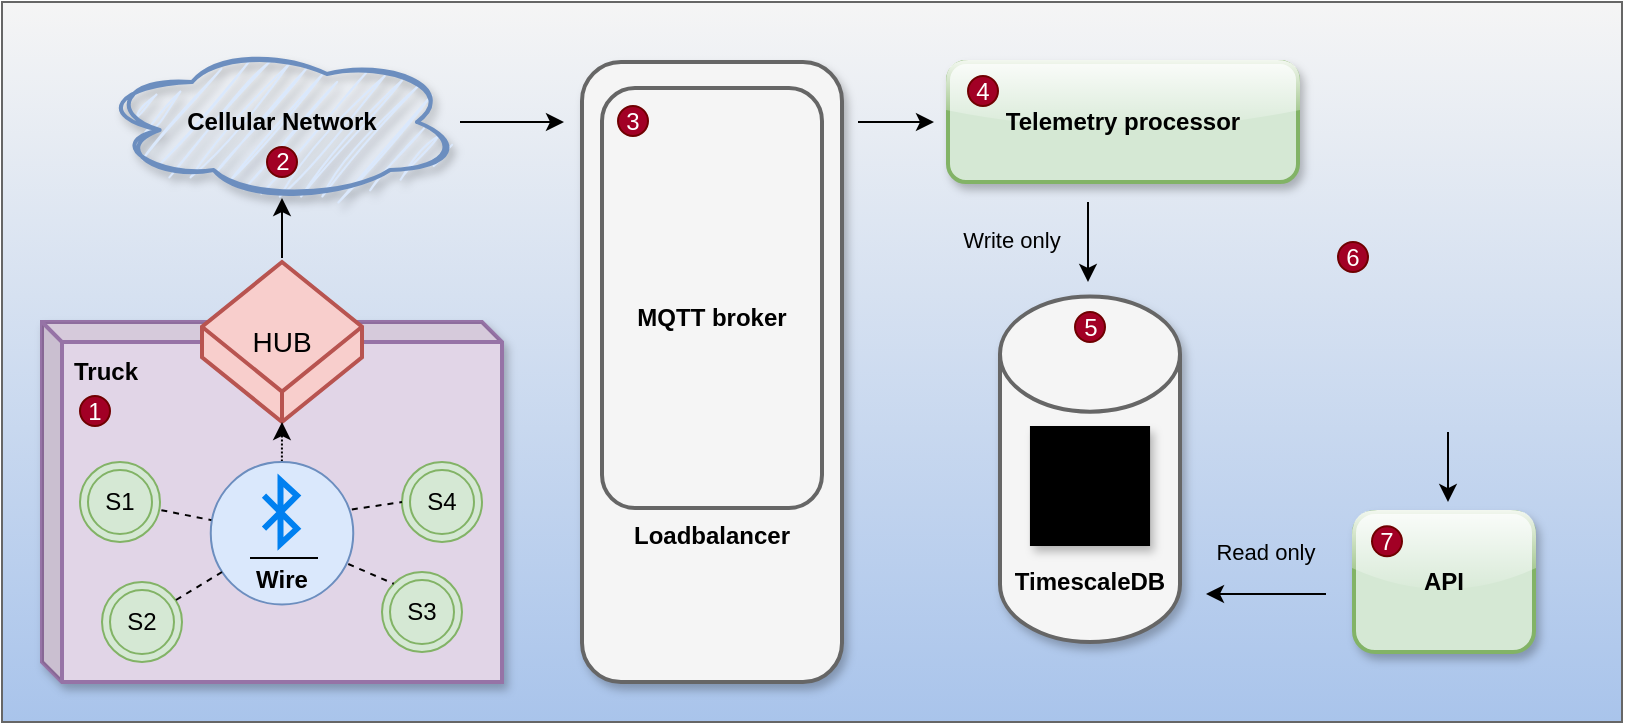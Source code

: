 <mxfile version="26.0.9">
  <diagram name="Page-1" id="uBY5X1ftYdGCFz1HDbat">
    <mxGraphModel dx="979" dy="571" grid="1" gridSize="10" guides="1" tooltips="1" connect="1" arrows="1" fold="1" page="1" pageScale="1" pageWidth="850" pageHeight="1100" math="0" shadow="0">
      <root>
        <mxCell id="0" />
        <mxCell id="1" parent="0" />
        <mxCell id="vCTVjtV-3S6ESFrwaxW1-77" value="" style="rounded=0;whiteSpace=wrap;html=1;fillColor=#f5f5f5;strokeColor=#666666;fontColor=#333333;gradientColor=#A9C4EB;" parent="1" vertex="1">
          <mxGeometry x="80" width="810" height="360" as="geometry" />
        </mxCell>
        <mxCell id="WNqD-L0cePo3uBh-NXT3-14" value="" style="rounded=1;whiteSpace=wrap;html=1;fillColor=#f5f5f5;strokeColor=#666666;fontColor=#333333;glass=0;shadow=1;strokeWidth=2;" parent="1" vertex="1">
          <mxGeometry x="370" y="30" width="130" height="310" as="geometry" />
        </mxCell>
        <mxCell id="vCTVjtV-3S6ESFrwaxW1-58" value="" style="strokeWidth=2;html=1;shape=mxgraph.flowchart.database;whiteSpace=wrap;fillColor=#f5f5f5;strokeColor=#666666;fontColor=#333333;shadow=1;gradientColor=none;" parent="1" vertex="1">
          <mxGeometry x="579" y="147.25" width="90" height="172.75" as="geometry" />
        </mxCell>
        <mxCell id="vCTVjtV-3S6ESFrwaxW1-27" value="" style="rounded=1;whiteSpace=wrap;html=1;fillColor=#f5f5f5;strokeColor=#666666;fontColor=#333333;glass=0;shadow=0;strokeWidth=2;" parent="1" vertex="1">
          <mxGeometry x="380" y="43" width="110" height="210" as="geometry" />
        </mxCell>
        <mxCell id="vCTVjtV-3S6ESFrwaxW1-2" value="" style="shape=cube;whiteSpace=wrap;html=1;boundedLbl=1;backgroundOutline=1;darkOpacity=0.05;darkOpacity2=0.1;size=10;strokeWidth=2;fillColor=#e1d5e7;strokeColor=#9673a6;shadow=1;" parent="1" vertex="1">
          <mxGeometry x="100" y="160" width="230" height="180" as="geometry" />
        </mxCell>
        <mxCell id="vCTVjtV-3S6ESFrwaxW1-3" value="&lt;font style=&quot;font-size: 14px;&quot;&gt;HUB&lt;/font&gt;" style="html=1;whiteSpace=wrap;shape=isoCube2;backgroundOutline=1;isoAngle=24.5;strokeWidth=2;fillColor=#f8cecc;strokeColor=#b85450;" parent="1" vertex="1">
          <mxGeometry x="180" y="130" width="80" height="80" as="geometry" />
        </mxCell>
        <mxCell id="vCTVjtV-3S6ESFrwaxW1-4" value="&lt;b&gt;Truck&lt;/b&gt;" style="text;strokeColor=none;fillColor=none;align=left;verticalAlign=middle;spacingLeft=4;spacingRight=4;overflow=hidden;points=[[0,0.5],[1,0.5]];portConstraint=eastwest;rotatable=0;whiteSpace=wrap;html=1;" parent="1" vertex="1">
          <mxGeometry x="110" y="170" width="80" height="30" as="geometry" />
        </mxCell>
        <mxCell id="vCTVjtV-3S6ESFrwaxW1-5" value="S2" style="ellipse;shape=doubleEllipse;whiteSpace=wrap;html=1;aspect=fixed;fillColor=#d5e8d4;strokeColor=#82b366;" parent="1" vertex="1">
          <mxGeometry x="130" y="290" width="40" height="40" as="geometry" />
        </mxCell>
        <mxCell id="vCTVjtV-3S6ESFrwaxW1-6" value="S4" style="ellipse;shape=doubleEllipse;whiteSpace=wrap;html=1;aspect=fixed;fillColor=#d5e8d4;strokeColor=#82b366;gradientColor=none;" parent="1" vertex="1">
          <mxGeometry x="280" y="230.0" width="40" height="40" as="geometry" />
        </mxCell>
        <mxCell id="vCTVjtV-3S6ESFrwaxW1-7" value="S3" style="ellipse;shape=doubleEllipse;whiteSpace=wrap;html=1;aspect=fixed;fillColor=#d5e8d4;strokeColor=#82b366;" parent="1" vertex="1">
          <mxGeometry x="270" y="285.01" width="40" height="40" as="geometry" />
        </mxCell>
        <mxCell id="vCTVjtV-3S6ESFrwaxW1-8" value="S1" style="ellipse;shape=doubleEllipse;whiteSpace=wrap;html=1;aspect=fixed;fillColor=#d5e8d4;strokeColor=#82b366;" parent="1" vertex="1">
          <mxGeometry x="119" y="230" width="40" height="40" as="geometry" />
        </mxCell>
        <mxCell id="vCTVjtV-3S6ESFrwaxW1-45" style="edgeStyle=orthogonalEdgeStyle;rounded=0;orthogonalLoop=1;jettySize=auto;html=1;" parent="1" edge="1">
          <mxGeometry relative="1" as="geometry">
            <mxPoint x="361" y="60" as="targetPoint" />
            <mxPoint x="309" y="60" as="sourcePoint" />
          </mxGeometry>
        </mxCell>
        <mxCell id="vCTVjtV-3S6ESFrwaxW1-16" value="&lt;b&gt;Cellular Network&lt;/b&gt;" style="ellipse;shape=cloud;whiteSpace=wrap;html=1;fillColor=#dae8fc;strokeColor=#6c8ebf;strokeWidth=2;shadow=1;sketch=1;curveFitting=1;jiggle=2;" parent="1" vertex="1">
          <mxGeometry x="130" y="20" width="180" height="80" as="geometry" />
        </mxCell>
        <mxCell id="vCTVjtV-3S6ESFrwaxW1-19" value="" style="shape=image;verticalLabelPosition=bottom;labelBackgroundColor=default;verticalAlign=top;aspect=fixed;imageAspect=0;image=https://azukaar.github.io/cosmos-servapps-official/servapps/EMQX/icon.png;shadow=1;" parent="1" vertex="1">
          <mxGeometry x="390" y="53" width="90" height="90" as="geometry" />
        </mxCell>
        <mxCell id="vCTVjtV-3S6ESFrwaxW1-26" value="&lt;b&gt;MQTT broker&lt;/b&gt;" style="text;html=1;align=center;verticalAlign=middle;whiteSpace=wrap;rounded=0;" parent="1" vertex="1">
          <mxGeometry x="395" y="143" width="80" height="30" as="geometry" />
        </mxCell>
        <mxCell id="vCTVjtV-3S6ESFrwaxW1-30" value="" style="shape=image;verticalLabelPosition=bottom;labelBackgroundColor=default;verticalAlign=top;aspect=fixed;imageAspect=0;image=https://cdn.iconscout.com/icon/premium/png-256-thumb/cluster-2013815-1701096.png;shadow=0;" parent="1" vertex="1">
          <mxGeometry x="405" y="173" width="60" height="60" as="geometry" />
        </mxCell>
        <mxCell id="vCTVjtV-3S6ESFrwaxW1-32" value="" style="endArrow=classic;html=1;rounded=0;dashed=1;dashPattern=1 1;" parent="1" edge="1">
          <mxGeometry width="50" height="50" relative="1" as="geometry">
            <mxPoint x="219.89" y="253.75" as="sourcePoint" />
            <mxPoint x="220" y="210" as="targetPoint" />
          </mxGeometry>
        </mxCell>
        <mxCell id="vCTVjtV-3S6ESFrwaxW1-40" value="" style="ellipse;whiteSpace=wrap;html=1;aspect=fixed;fillColor=#dae8fc;strokeColor=#6c8ebf;" parent="1" vertex="1">
          <mxGeometry x="184.38" y="230.0" width="71.25" height="71.25" as="geometry" />
        </mxCell>
        <mxCell id="vCTVjtV-3S6ESFrwaxW1-15" value="" style="html=1;verticalLabelPosition=bottom;align=center;labelBackgroundColor=#ffffff;verticalAlign=top;strokeWidth=3;strokeColor=#0080F0;shadow=0;dashed=0;shape=mxgraph.ios7.icons.bluetooth;pointerEvents=1" parent="1" vertex="1">
          <mxGeometry x="211" y="239.15" width="16.5" height="31.85" as="geometry" />
        </mxCell>
        <mxCell id="vCTVjtV-3S6ESFrwaxW1-43" style="edgeStyle=orthogonalEdgeStyle;rounded=0;orthogonalLoop=1;jettySize=auto;html=1;" parent="1" edge="1">
          <mxGeometry relative="1" as="geometry">
            <mxPoint x="220" y="128" as="sourcePoint" />
            <mxPoint x="220" y="98" as="targetPoint" />
          </mxGeometry>
        </mxCell>
        <mxCell id="vCTVjtV-3S6ESFrwaxW1-47" value="&lt;b&gt;Telemetry processor&lt;/b&gt;" style="rounded=1;whiteSpace=wrap;html=1;fillColor=#d5e8d4;strokeColor=#82b366;strokeWidth=2;glass=1;shadow=1;" parent="1" vertex="1">
          <mxGeometry x="553" y="30" width="175" height="60" as="geometry" />
        </mxCell>
        <mxCell id="vCTVjtV-3S6ESFrwaxW1-48" value="4" style="ellipse;whiteSpace=wrap;html=1;aspect=fixed;fillColor=#a20025;fontColor=#ffffff;strokeColor=#6F0000;" parent="1" vertex="1">
          <mxGeometry x="563" y="37" width="15" height="15" as="geometry" />
        </mxCell>
        <mxCell id="vCTVjtV-3S6ESFrwaxW1-49" value="3" style="ellipse;whiteSpace=wrap;html=1;aspect=fixed;fillColor=#a20025;fontColor=#ffffff;strokeColor=#6F0000;" parent="1" vertex="1">
          <mxGeometry x="388" y="52" width="15" height="15" as="geometry" />
        </mxCell>
        <mxCell id="vCTVjtV-3S6ESFrwaxW1-50" value="2" style="ellipse;whiteSpace=wrap;html=1;aspect=fixed;fillColor=#a20025;fontColor=#ffffff;strokeColor=#6F0000;" parent="1" vertex="1">
          <mxGeometry x="212.5" y="72.5" width="15" height="15" as="geometry" />
        </mxCell>
        <mxCell id="vCTVjtV-3S6ESFrwaxW1-51" value="1" style="ellipse;whiteSpace=wrap;html=1;aspect=fixed;fillColor=#a20025;fontColor=#ffffff;strokeColor=#6F0000;" parent="1" vertex="1">
          <mxGeometry x="119" y="197" width="15" height="15" as="geometry" />
        </mxCell>
        <mxCell id="vCTVjtV-3S6ESFrwaxW1-52" style="edgeStyle=orthogonalEdgeStyle;rounded=0;orthogonalLoop=1;jettySize=auto;html=1;" parent="1" edge="1">
          <mxGeometry relative="1" as="geometry">
            <mxPoint x="546" y="60" as="targetPoint" />
            <mxPoint x="508" y="60" as="sourcePoint" />
            <Array as="points">
              <mxPoint x="526" y="60" />
              <mxPoint x="526" y="60" />
            </Array>
          </mxGeometry>
        </mxCell>
        <mxCell id="vCTVjtV-3S6ESFrwaxW1-57" value="" style="shape=image;verticalLabelPosition=bottom;labelBackgroundColor=default;verticalAlign=top;aspect=fixed;imageAspect=0;image=https://s3.amazonaws.com/assets.timescale.com/timescale-web/brand-images/badge/yellow/logo-yellow.png;shadow=1;imageBorder=none;imageBackground=#000000;" parent="1" vertex="1">
          <mxGeometry x="593.97" y="212" width="60.06" height="60.01" as="geometry" />
        </mxCell>
        <mxCell id="vCTVjtV-3S6ESFrwaxW1-60" value="" style="endArrow=classic;html=1;rounded=0;" parent="1" edge="1">
          <mxGeometry width="50" height="50" relative="1" as="geometry">
            <mxPoint x="623" y="100" as="sourcePoint" />
            <mxPoint x="623" y="140" as="targetPoint" />
          </mxGeometry>
        </mxCell>
        <mxCell id="vCTVjtV-3S6ESFrwaxW1-78" style="edgeStyle=orthogonalEdgeStyle;rounded=0;orthogonalLoop=1;jettySize=auto;html=1;entryX=0.5;entryY=0;entryDx=0;entryDy=0;" parent="1" edge="1">
          <mxGeometry relative="1" as="geometry">
            <mxPoint x="803" y="215.0" as="sourcePoint" />
            <mxPoint x="803" y="250.01" as="targetPoint" />
          </mxGeometry>
        </mxCell>
        <mxCell id="vCTVjtV-3S6ESFrwaxW1-61" value="" style="shape=image;verticalLabelPosition=bottom;labelBackgroundColor=default;verticalAlign=top;aspect=fixed;imageAspect=0;image=https://cdn-icons-png.flaticon.com/512/11068/11068821.png;shadow=1;" parent="1" vertex="1">
          <mxGeometry x="742" y="90" width="130" height="130" as="geometry" />
        </mxCell>
        <mxCell id="vCTVjtV-3S6ESFrwaxW1-62" value="&lt;b&gt;API&lt;/b&gt;" style="rounded=1;whiteSpace=wrap;html=1;fillColor=#d5e8d4;strokeColor=#82b366;strokeWidth=2;glass=1;shadow=1;" parent="1" vertex="1">
          <mxGeometry x="756" y="255.01" width="90" height="70" as="geometry" />
        </mxCell>
        <mxCell id="vCTVjtV-3S6ESFrwaxW1-63" value="&lt;font style=&quot;font-size: 11px;&quot;&gt;Write only&lt;/font&gt;" style="text;html=1;align=center;verticalAlign=middle;whiteSpace=wrap;rounded=0;" parent="1" vertex="1">
          <mxGeometry x="555" y="104" width="60" height="30" as="geometry" />
        </mxCell>
        <mxCell id="vCTVjtV-3S6ESFrwaxW1-64" value="&lt;font style=&quot;font-size: 11px;&quot;&gt;Read only&lt;/font&gt;" style="text;html=1;align=center;verticalAlign=middle;whiteSpace=wrap;rounded=0;" parent="1" vertex="1">
          <mxGeometry x="682" y="260" width="60" height="30" as="geometry" />
        </mxCell>
        <mxCell id="vCTVjtV-3S6ESFrwaxW1-65" value="" style="endArrow=classic;html=1;rounded=0;" parent="1" edge="1">
          <mxGeometry width="50" height="50" relative="1" as="geometry">
            <mxPoint x="742" y="296" as="sourcePoint" />
            <mxPoint x="682" y="296" as="targetPoint" />
          </mxGeometry>
        </mxCell>
        <mxCell id="vCTVjtV-3S6ESFrwaxW1-67" value="&lt;font&gt;&lt;b&gt;TimescaleDB&lt;/b&gt;&lt;/font&gt;" style="text;html=1;align=center;verticalAlign=middle;whiteSpace=wrap;rounded=0;" parent="1" vertex="1">
          <mxGeometry x="588" y="275.01" width="72" height="30" as="geometry" />
        </mxCell>
        <mxCell id="vCTVjtV-3S6ESFrwaxW1-75" value="" style="shape=image;verticalLabelPosition=bottom;labelBackgroundColor=default;verticalAlign=top;aspect=fixed;imageAspect=0;image=https://static-00.iconduck.com/assets.00/java-icon-1511x2048-6ikx8301.png;strokeWidth=1;imageBorder=none;imageBackground=none;shadow=1;" parent="1" vertex="1">
          <mxGeometry x="823" y="260.15" width="16" height="21.7" as="geometry" />
        </mxCell>
        <mxCell id="vCTVjtV-3S6ESFrwaxW1-76" value="" style="shape=image;verticalLabelPosition=bottom;labelBackgroundColor=default;verticalAlign=top;aspect=fixed;imageAspect=0;image=https://static-00.iconduck.com/assets.00/java-icon-1511x2048-6ikx8301.png;strokeWidth=1;imageBorder=none;imageBackground=none;shadow=1;" parent="1" vertex="1">
          <mxGeometry x="706" y="33.65" width="16" height="21.7" as="geometry" />
        </mxCell>
        <mxCell id="vCTVjtV-3S6ESFrwaxW1-79" value="5" style="ellipse;whiteSpace=wrap;html=1;aspect=fixed;fillColor=#a20025;fontColor=#ffffff;strokeColor=#6F0000;shadow=0;" parent="1" vertex="1">
          <mxGeometry x="616.5" y="155" width="15" height="15" as="geometry" />
        </mxCell>
        <mxCell id="vCTVjtV-3S6ESFrwaxW1-80" value="6" style="ellipse;whiteSpace=wrap;html=1;aspect=fixed;fillColor=#a20025;fontColor=#ffffff;strokeColor=#6F0000;" parent="1" vertex="1">
          <mxGeometry x="748" y="120" width="15" height="15" as="geometry" />
        </mxCell>
        <mxCell id="vCTVjtV-3S6ESFrwaxW1-81" value="7" style="ellipse;whiteSpace=wrap;html=1;aspect=fixed;fillColor=#a20025;fontColor=#ffffff;strokeColor=#6F0000;" parent="1" vertex="1">
          <mxGeometry x="765" y="262.15" width="15" height="15" as="geometry" />
        </mxCell>
        <mxCell id="vCTVjtV-3S6ESFrwaxW1-83" value="" style="shape=image;verticalLabelPosition=bottom;labelBackgroundColor=default;verticalAlign=top;aspect=fixed;imageAspect=0;image=https://cdn-icons-png.flaticon.com/256/819/819438.png;imageBackground=none;" parent="1" vertex="1">
          <mxGeometry x="270" y="170" width="50" height="50" as="geometry" />
        </mxCell>
        <mxCell id="WNqD-L0cePo3uBh-NXT3-4" value="&lt;b&gt;Wire&lt;/b&gt;" style="text;html=1;align=center;verticalAlign=middle;whiteSpace=wrap;rounded=0;" parent="1" vertex="1">
          <mxGeometry x="195" y="274.01" width="50" height="30" as="geometry" />
        </mxCell>
        <mxCell id="WNqD-L0cePo3uBh-NXT3-3" value="" style="endArrow=none;html=1;rounded=0;exitX=0.233;exitY=0.081;exitDx=0;exitDy=0;exitPerimeter=0;" parent="1" edge="1">
          <mxGeometry width="50" height="50" relative="1" as="geometry">
            <mxPoint x="204" y="278" as="sourcePoint" />
            <mxPoint x="238" y="278" as="targetPoint" />
          </mxGeometry>
        </mxCell>
        <mxCell id="WNqD-L0cePo3uBh-NXT3-7" value="" style="endArrow=none;dashed=1;html=1;rounded=0;" parent="1" edge="1">
          <mxGeometry width="50" height="50" relative="1" as="geometry">
            <mxPoint x="167" y="299" as="sourcePoint" />
            <mxPoint x="190" y="285.01" as="targetPoint" />
          </mxGeometry>
        </mxCell>
        <mxCell id="WNqD-L0cePo3uBh-NXT3-9" value="" style="endArrow=none;dashed=1;html=1;rounded=0;exitX=1.017;exitY=0.602;exitDx=0;exitDy=0;exitPerimeter=0;entryX=0.004;entryY=0.408;entryDx=0;entryDy=0;entryPerimeter=0;" parent="1" source="vCTVjtV-3S6ESFrwaxW1-8" target="vCTVjtV-3S6ESFrwaxW1-40" edge="1">
          <mxGeometry width="50" height="50" relative="1" as="geometry">
            <mxPoint x="177" y="309" as="sourcePoint" />
            <mxPoint x="200" y="295.01" as="targetPoint" />
          </mxGeometry>
        </mxCell>
        <mxCell id="WNqD-L0cePo3uBh-NXT3-10" value="" style="endArrow=none;dashed=1;html=1;rounded=0;entryX=0;entryY=0.5;entryDx=0;entryDy=0;exitX=0.99;exitY=0.333;exitDx=0;exitDy=0;exitPerimeter=0;" parent="1" source="vCTVjtV-3S6ESFrwaxW1-40" target="vCTVjtV-3S6ESFrwaxW1-6" edge="1">
          <mxGeometry width="50" height="50" relative="1" as="geometry">
            <mxPoint x="177" y="309" as="sourcePoint" />
            <mxPoint x="200" y="295.01" as="targetPoint" />
          </mxGeometry>
        </mxCell>
        <mxCell id="WNqD-L0cePo3uBh-NXT3-11" value="" style="endArrow=none;dashed=1;html=1;rounded=0;entryX=0;entryY=0;entryDx=0;entryDy=0;exitX=0.965;exitY=0.716;exitDx=0;exitDy=0;exitPerimeter=0;" parent="1" source="vCTVjtV-3S6ESFrwaxW1-40" target="vCTVjtV-3S6ESFrwaxW1-7" edge="1">
          <mxGeometry width="50" height="50" relative="1" as="geometry">
            <mxPoint x="263" y="264" as="sourcePoint" />
            <mxPoint x="290" y="260" as="targetPoint" />
          </mxGeometry>
        </mxCell>
        <mxCell id="WNqD-L0cePo3uBh-NXT3-13" value="" style="shape=image;verticalLabelPosition=bottom;labelBackgroundColor=default;verticalAlign=top;aspect=fixed;imageAspect=0;image=https://cdn1.iconfinder.com/data/icons/network-element-32-px/32/network-hotspot-radio-transmitter-512.png;" parent="1" vertex="1">
          <mxGeometry x="209.25" y="140" width="20" height="20" as="geometry" />
        </mxCell>
        <mxCell id="WNqD-L0cePo3uBh-NXT3-15" value="&lt;b&gt;Loadbalancer&lt;/b&gt;" style="text;html=1;align=center;verticalAlign=middle;whiteSpace=wrap;rounded=0;shadow=0;" parent="1" vertex="1">
          <mxGeometry x="395" y="251.62" width="80" height="30" as="geometry" />
        </mxCell>
        <mxCell id="WNqD-L0cePo3uBh-NXT3-17" value="" style="shape=image;verticalLabelPosition=bottom;labelBackgroundColor=default;verticalAlign=top;aspect=fixed;imageAspect=0;image=https://upload.wikimedia.org/wikipedia/commons/a/ab/Haproxy-logo.png;shadow=0;" parent="1" vertex="1">
          <mxGeometry x="399.38" y="277.15" width="71.25" height="55.99" as="geometry" />
        </mxCell>
      </root>
    </mxGraphModel>
  </diagram>
</mxfile>
